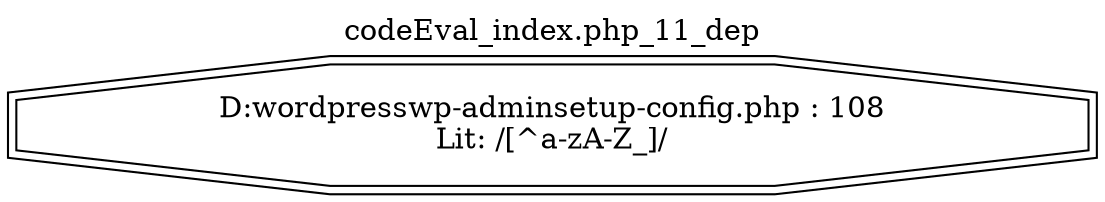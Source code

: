 digraph cfg {
  label="codeEval_index.php_11_dep";
  labelloc=t;
  n1 [shape=doubleoctagon, label="D:\wordpress\wp-admin\setup-config.php : 108\nLit: /[^a-zA-Z_]/\n"];
}
